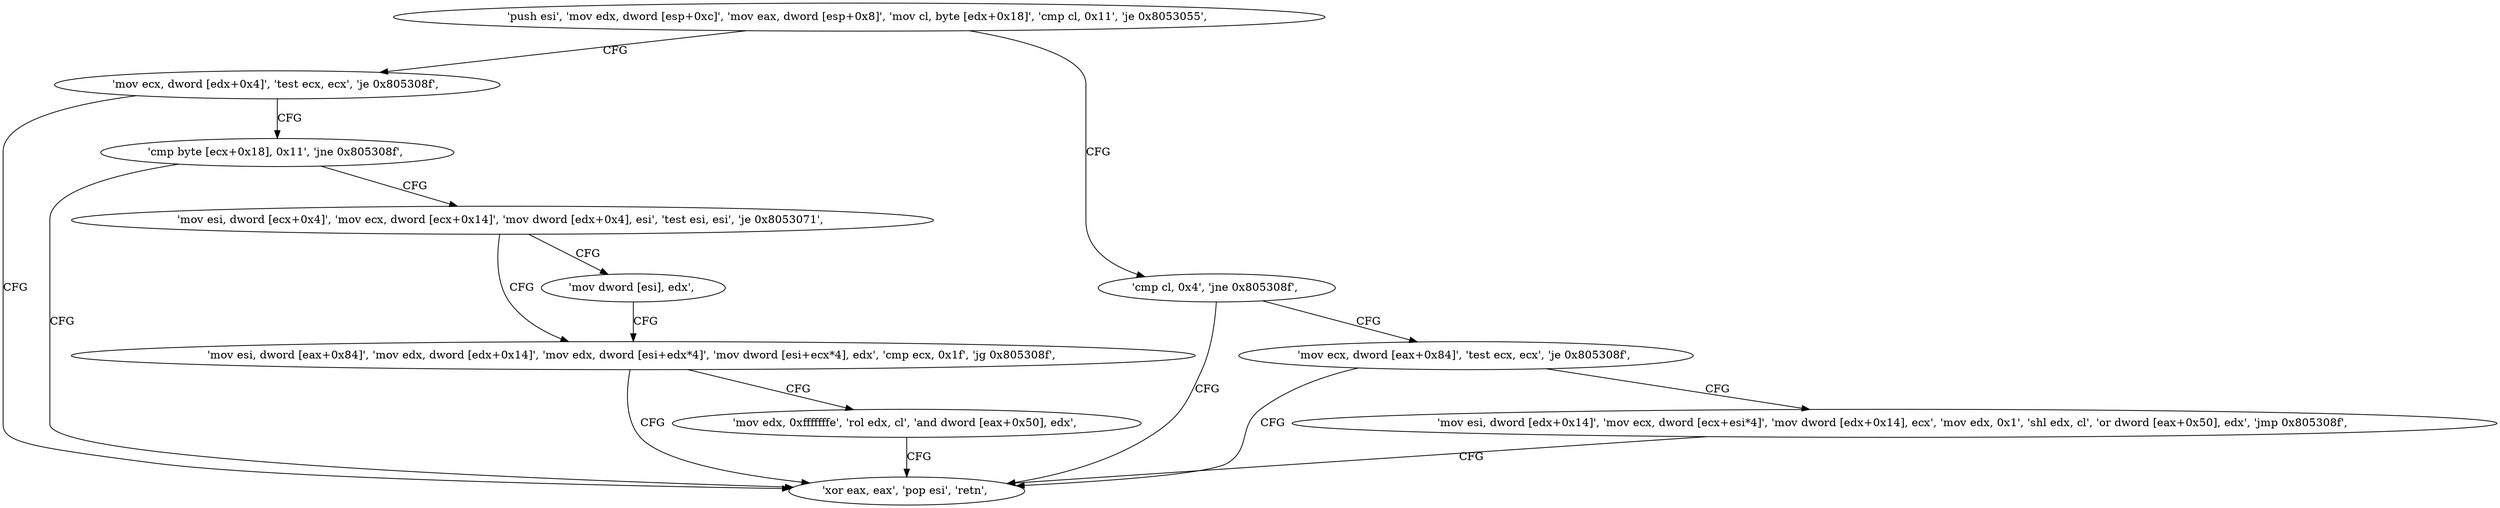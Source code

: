 digraph "func" {
"134557728" [label = "'push esi', 'mov edx, dword [esp+0xc]', 'mov eax, dword [esp+0x8]', 'mov cl, byte [edx+0x18]', 'cmp cl, 0x11', 'je 0x8053055', " ]
"134557781" [label = "'mov ecx, dword [edx+0x4]', 'test ecx, ecx', 'je 0x805308f', " ]
"134557745" [label = "'cmp cl, 0x4', 'jne 0x805308f', " ]
"134557839" [label = "'xor eax, eax', 'pop esi', 'retn', " ]
"134557788" [label = "'cmp byte [ecx+0x18], 0x11', 'jne 0x805308f', " ]
"134557750" [label = "'mov ecx, dword [eax+0x84]', 'test ecx, ecx', 'je 0x805308f', " ]
"134557794" [label = "'mov esi, dword [ecx+0x4]', 'mov ecx, dword [ecx+0x14]', 'mov dword [edx+0x4], esi', 'test esi, esi', 'je 0x8053071', " ]
"134557760" [label = "'mov esi, dword [edx+0x14]', 'mov ecx, dword [ecx+esi*4]', 'mov dword [edx+0x14], ecx', 'mov edx, 0x1', 'shl edx, cl', 'or dword [eax+0x50], edx', 'jmp 0x805308f', " ]
"134557809" [label = "'mov esi, dword [eax+0x84]', 'mov edx, dword [edx+0x14]', 'mov edx, dword [esi+edx*4]', 'mov dword [esi+ecx*4], edx', 'cmp ecx, 0x1f', 'jg 0x805308f', " ]
"134557807" [label = "'mov dword [esi], edx', " ]
"134557829" [label = "'mov edx, 0xfffffffe', 'rol edx, cl', 'and dword [eax+0x50], edx', " ]
"134557728" -> "134557781" [ label = "CFG" ]
"134557728" -> "134557745" [ label = "CFG" ]
"134557781" -> "134557839" [ label = "CFG" ]
"134557781" -> "134557788" [ label = "CFG" ]
"134557745" -> "134557839" [ label = "CFG" ]
"134557745" -> "134557750" [ label = "CFG" ]
"134557788" -> "134557839" [ label = "CFG" ]
"134557788" -> "134557794" [ label = "CFG" ]
"134557750" -> "134557839" [ label = "CFG" ]
"134557750" -> "134557760" [ label = "CFG" ]
"134557794" -> "134557809" [ label = "CFG" ]
"134557794" -> "134557807" [ label = "CFG" ]
"134557760" -> "134557839" [ label = "CFG" ]
"134557809" -> "134557839" [ label = "CFG" ]
"134557809" -> "134557829" [ label = "CFG" ]
"134557807" -> "134557809" [ label = "CFG" ]
"134557829" -> "134557839" [ label = "CFG" ]
}
